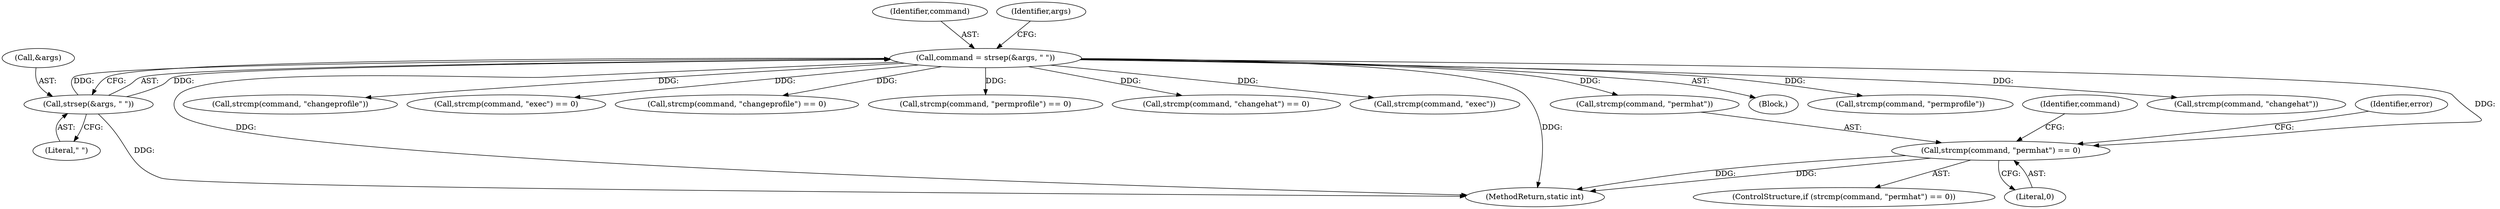 digraph "0_linux_30a46a4647fd1df9cf52e43bf467f0d9265096ca@API" {
"1000215" [label="(Call,strcmp(command, \"permhat\") == 0)"];
"1000160" [label="(Call,command = strsep(&args, \" \"))"];
"1000162" [label="(Call,strsep(&args, \" \"))"];
"1000165" [label="(Literal,\" \")"];
"1000219" [label="(Literal,0)"];
"1000231" [label="(Identifier,command)"];
"1000230" [label="(Call,strcmp(command, \"changeprofile\"))"];
"1000269" [label="(Call,strcmp(command, \"exec\") == 0)"];
"1000229" [label="(Call,strcmp(command, \"changeprofile\") == 0)"];
"1000245" [label="(Call,strcmp(command, \"permprofile\") == 0)"];
"1000200" [label="(Call,strcmp(command, \"changehat\") == 0)"];
"1000222" [label="(Identifier,error)"];
"1000214" [label="(ControlStructure,if (strcmp(command, \"permhat\") == 0))"];
"1000270" [label="(Call,strcmp(command, \"exec\"))"];
"1000160" [label="(Call,command = strsep(&args, \" \"))"];
"1000336" [label="(MethodReturn,static int)"];
"1000108" [label="(Block,)"];
"1000215" [label="(Call,strcmp(command, \"permhat\") == 0)"];
"1000246" [label="(Call,strcmp(command, \"permprofile\"))"];
"1000162" [label="(Call,strsep(&args, \" \"))"];
"1000216" [label="(Call,strcmp(command, \"permhat\"))"];
"1000161" [label="(Identifier,command)"];
"1000201" [label="(Call,strcmp(command, \"changehat\"))"];
"1000168" [label="(Identifier,args)"];
"1000163" [label="(Call,&args)"];
"1000215" -> "1000214"  [label="AST: "];
"1000215" -> "1000219"  [label="CFG: "];
"1000216" -> "1000215"  [label="AST: "];
"1000219" -> "1000215"  [label="AST: "];
"1000222" -> "1000215"  [label="CFG: "];
"1000231" -> "1000215"  [label="CFG: "];
"1000215" -> "1000336"  [label="DDG: "];
"1000215" -> "1000336"  [label="DDG: "];
"1000160" -> "1000215"  [label="DDG: "];
"1000160" -> "1000108"  [label="AST: "];
"1000160" -> "1000162"  [label="CFG: "];
"1000161" -> "1000160"  [label="AST: "];
"1000162" -> "1000160"  [label="AST: "];
"1000168" -> "1000160"  [label="CFG: "];
"1000160" -> "1000336"  [label="DDG: "];
"1000160" -> "1000336"  [label="DDG: "];
"1000162" -> "1000160"  [label="DDG: "];
"1000162" -> "1000160"  [label="DDG: "];
"1000160" -> "1000200"  [label="DDG: "];
"1000160" -> "1000201"  [label="DDG: "];
"1000160" -> "1000216"  [label="DDG: "];
"1000160" -> "1000229"  [label="DDG: "];
"1000160" -> "1000230"  [label="DDG: "];
"1000160" -> "1000245"  [label="DDG: "];
"1000160" -> "1000246"  [label="DDG: "];
"1000160" -> "1000269"  [label="DDG: "];
"1000160" -> "1000270"  [label="DDG: "];
"1000162" -> "1000165"  [label="CFG: "];
"1000163" -> "1000162"  [label="AST: "];
"1000165" -> "1000162"  [label="AST: "];
"1000162" -> "1000336"  [label="DDG: "];
}
